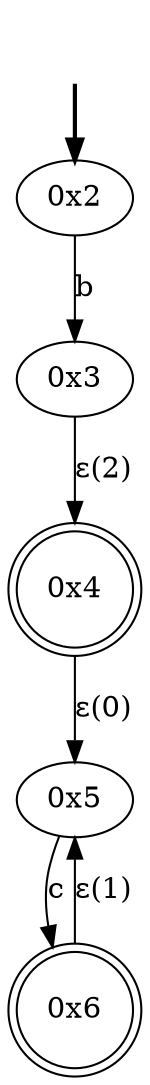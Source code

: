 digraph {
	fake [style=invisible]
	"0x2" [root=true]
	"0x3"
	"0x4" [shape=doublecircle]
	"0x5"
	"0x6" [shape=doublecircle]
	fake -> "0x2" [style=bold]
	"0x2" -> "0x3" [label=b]
	"0x4" -> "0x5" [label="ε(0)"]
	"0x5" -> "0x6" [label=c]
	"0x6" -> "0x5" [label="ε(1)"]
	"0x3" -> "0x4" [label="ε(2)"]
}
